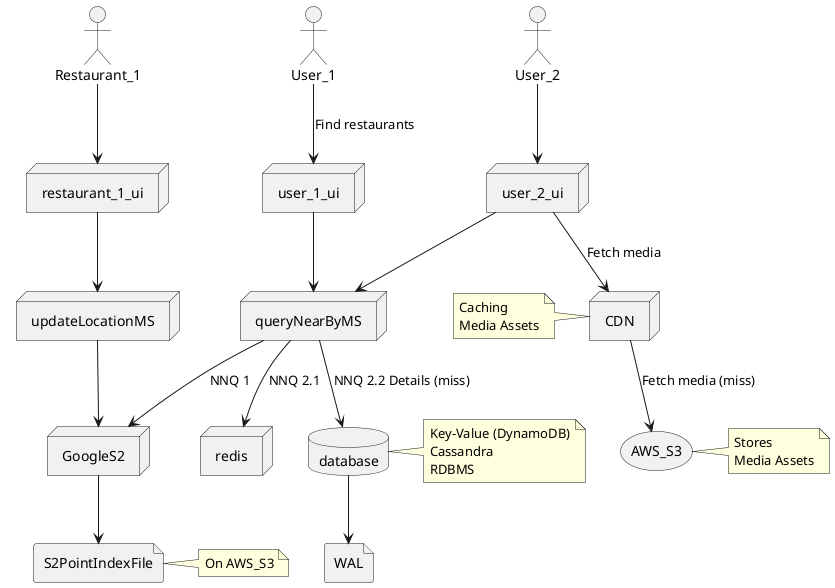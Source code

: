 @startuml
'https://plantuml.com/deployment-diagram

actor User_1
actor User_2
actor Restaurant_1

node user_1_ui
node user_2_ui
node restaurant_1_ui

node updateLocationMS

node queryNearByMS

node GoogleS2
node CDN
note left of CDN
Caching
Media Assets
end note

file S2PointIndexFile
note right of S2PointIndexFile
On AWS_S3
end note

file WAL

storage AWS_S3
note right of AWS_S3
Stores
Media Assets
end note

database database
note right of database
Key-Value (DynamoDB)
Cassandra
RDBMS
end note

User_1 --> user_1_ui: Find restaurants
user_1_ui --> queryNearByMS
User_2 --> user_2_ui
user_2_ui --> queryNearByMS

node redis

queryNearByMS --> GoogleS2 : NNQ 1
queryNearByMS --> redis : NNQ 2.1
queryNearByMS --> database : NNQ 2.2 Details (miss)
user_2_ui --> CDN: Fetch media
CDN --> AWS_S3: Fetch media (miss)

Restaurant_1 --> restaurant_1_ui
restaurant_1_ui --> updateLocationMS
updateLocationMS --> GoogleS2
GoogleS2 --> S2PointIndexFile
database --> WAL

@enduml